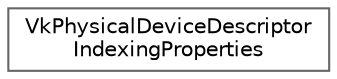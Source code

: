 digraph "类继承关系图"
{
 // LATEX_PDF_SIZE
  bgcolor="transparent";
  edge [fontname=Helvetica,fontsize=10,labelfontname=Helvetica,labelfontsize=10];
  node [fontname=Helvetica,fontsize=10,shape=box,height=0.2,width=0.4];
  rankdir="LR";
  Node0 [id="Node000000",label="VkPhysicalDeviceDescriptor\lIndexingProperties",height=0.2,width=0.4,color="grey40", fillcolor="white", style="filled",URL="$struct_vk_physical_device_descriptor_indexing_properties.html",tooltip=" "];
}
